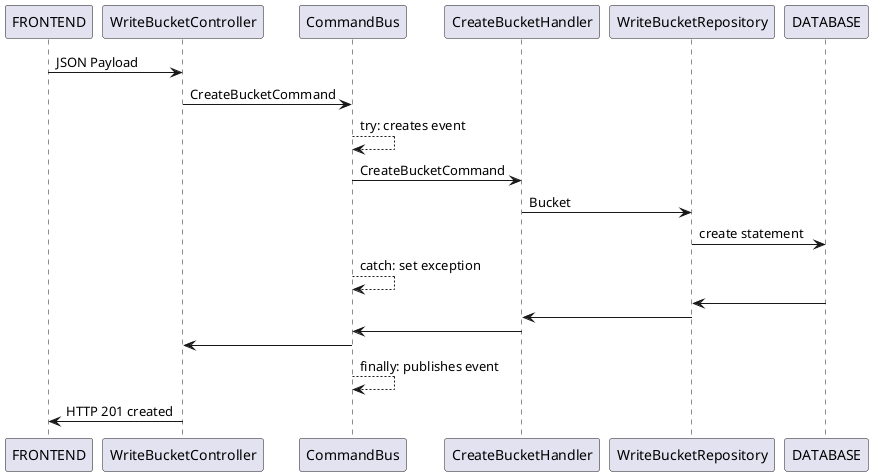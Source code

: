 @startuml
FRONTEND -> WriteBucketController: JSON Payload
WriteBucketController -> CommandBus: CreateBucketCommand
CommandBus --> CommandBus: try: creates event
CommandBus -> CreateBucketHandler: CreateBucketCommand
CreateBucketHandler -> WriteBucketRepository: Bucket
WriteBucketRepository -> DATABASE: create statement
CommandBus --> CommandBus: catch: set exception
DATABASE -> WriteBucketRepository
WriteBucketRepository -> CreateBucketHandler
CreateBucketHandler -> CommandBus
CommandBus -> WriteBucketController
CommandBus --> CommandBus: finally: publishes event
WriteBucketController -> FRONTEND: HTTP 201 created
@enduml
